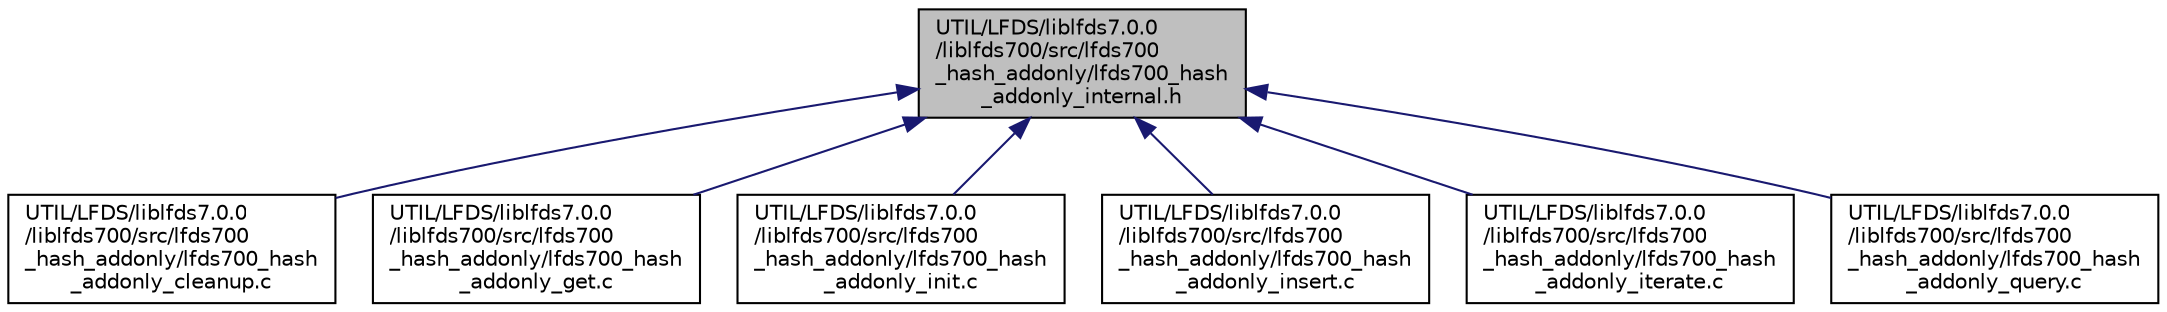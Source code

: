 digraph "UTIL/LFDS/liblfds7.0.0/liblfds700/src/lfds700_hash_addonly/lfds700_hash_addonly_internal.h"
{
 // LATEX_PDF_SIZE
  edge [fontname="Helvetica",fontsize="10",labelfontname="Helvetica",labelfontsize="10"];
  node [fontname="Helvetica",fontsize="10",shape=record];
  Node1 [label="UTIL/LFDS/liblfds7.0.0\l/liblfds700/src/lfds700\l_hash_addonly/lfds700_hash\l_addonly_internal.h",height=0.2,width=0.4,color="black", fillcolor="grey75", style="filled", fontcolor="black",tooltip=" "];
  Node1 -> Node2 [dir="back",color="midnightblue",fontsize="10",style="solid",fontname="Helvetica"];
  Node2 [label="UTIL/LFDS/liblfds7.0.0\l/liblfds700/src/lfds700\l_hash_addonly/lfds700_hash\l_addonly_cleanup.c",height=0.2,width=0.4,color="black", fillcolor="white", style="filled",URL="$lfds700__hash__addonly__cleanup_8c.html",tooltip=" "];
  Node1 -> Node3 [dir="back",color="midnightblue",fontsize="10",style="solid",fontname="Helvetica"];
  Node3 [label="UTIL/LFDS/liblfds7.0.0\l/liblfds700/src/lfds700\l_hash_addonly/lfds700_hash\l_addonly_get.c",height=0.2,width=0.4,color="black", fillcolor="white", style="filled",URL="$lfds700__hash__addonly__get_8c.html",tooltip=" "];
  Node1 -> Node4 [dir="back",color="midnightblue",fontsize="10",style="solid",fontname="Helvetica"];
  Node4 [label="UTIL/LFDS/liblfds7.0.0\l/liblfds700/src/lfds700\l_hash_addonly/lfds700_hash\l_addonly_init.c",height=0.2,width=0.4,color="black", fillcolor="white", style="filled",URL="$lfds700__hash__addonly__init_8c.html",tooltip=" "];
  Node1 -> Node5 [dir="back",color="midnightblue",fontsize="10",style="solid",fontname="Helvetica"];
  Node5 [label="UTIL/LFDS/liblfds7.0.0\l/liblfds700/src/lfds700\l_hash_addonly/lfds700_hash\l_addonly_insert.c",height=0.2,width=0.4,color="black", fillcolor="white", style="filled",URL="$lfds700__hash__addonly__insert_8c.html",tooltip=" "];
  Node1 -> Node6 [dir="back",color="midnightblue",fontsize="10",style="solid",fontname="Helvetica"];
  Node6 [label="UTIL/LFDS/liblfds7.0.0\l/liblfds700/src/lfds700\l_hash_addonly/lfds700_hash\l_addonly_iterate.c",height=0.2,width=0.4,color="black", fillcolor="white", style="filled",URL="$lfds700__hash__addonly__iterate_8c.html",tooltip=" "];
  Node1 -> Node7 [dir="back",color="midnightblue",fontsize="10",style="solid",fontname="Helvetica"];
  Node7 [label="UTIL/LFDS/liblfds7.0.0\l/liblfds700/src/lfds700\l_hash_addonly/lfds700_hash\l_addonly_query.c",height=0.2,width=0.4,color="black", fillcolor="white", style="filled",URL="$lfds700__hash__addonly__query_8c.html",tooltip=" "];
}
